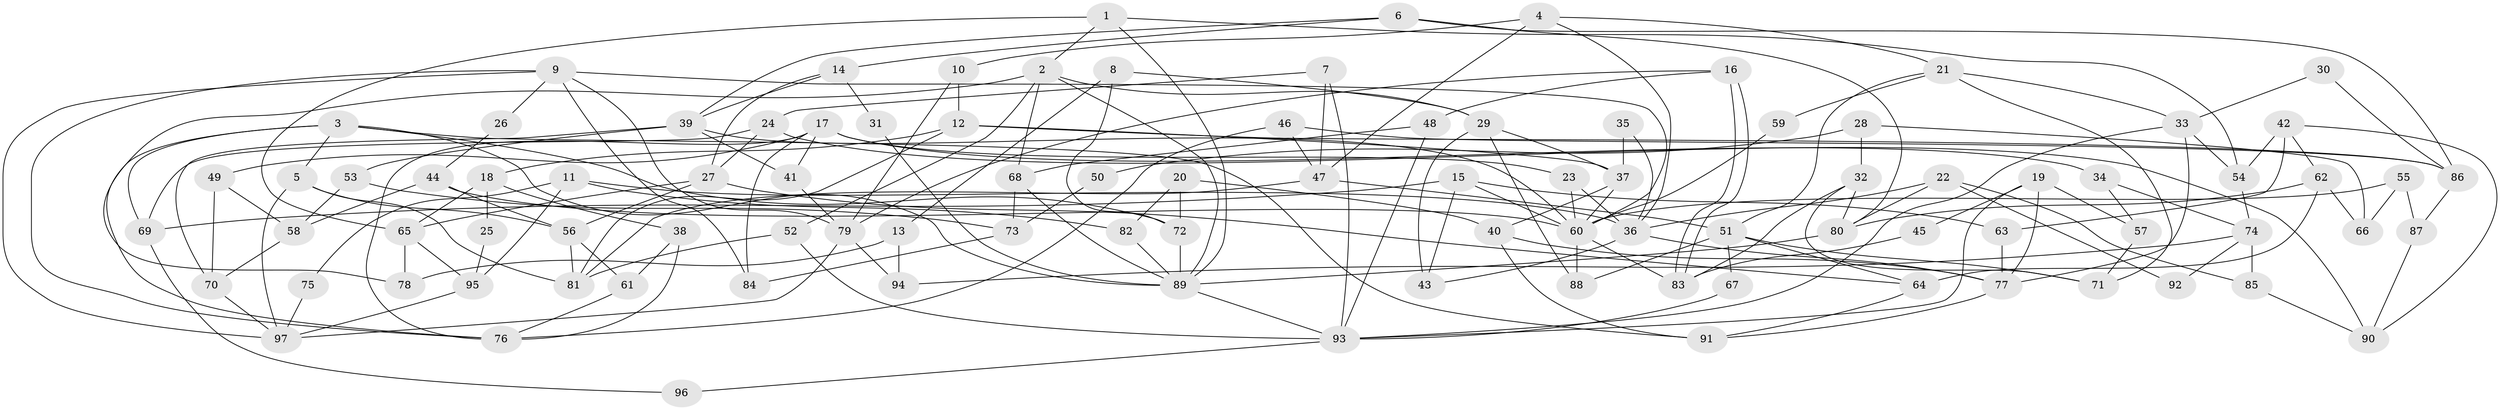 // Generated by graph-tools (version 1.1) at 2025/36/03/09/25 02:36:06]
// undirected, 97 vertices, 194 edges
graph export_dot {
graph [start="1"]
  node [color=gray90,style=filled];
  1;
  2;
  3;
  4;
  5;
  6;
  7;
  8;
  9;
  10;
  11;
  12;
  13;
  14;
  15;
  16;
  17;
  18;
  19;
  20;
  21;
  22;
  23;
  24;
  25;
  26;
  27;
  28;
  29;
  30;
  31;
  32;
  33;
  34;
  35;
  36;
  37;
  38;
  39;
  40;
  41;
  42;
  43;
  44;
  45;
  46;
  47;
  48;
  49;
  50;
  51;
  52;
  53;
  54;
  55;
  56;
  57;
  58;
  59;
  60;
  61;
  62;
  63;
  64;
  65;
  66;
  67;
  68;
  69;
  70;
  71;
  72;
  73;
  74;
  75;
  76;
  77;
  78;
  79;
  80;
  81;
  82;
  83;
  84;
  85;
  86;
  87;
  88;
  89;
  90;
  91;
  92;
  93;
  94;
  95;
  96;
  97;
  1 -- 2;
  1 -- 89;
  1 -- 54;
  1 -- 65;
  2 -- 68;
  2 -- 52;
  2 -- 29;
  2 -- 78;
  2 -- 89;
  3 -- 89;
  3 -- 5;
  3 -- 69;
  3 -- 72;
  3 -- 76;
  3 -- 91;
  4 -- 10;
  4 -- 21;
  4 -- 36;
  4 -- 47;
  5 -- 81;
  5 -- 56;
  5 -- 97;
  6 -- 80;
  6 -- 39;
  6 -- 14;
  6 -- 86;
  7 -- 47;
  7 -- 93;
  7 -- 24;
  8 -- 29;
  8 -- 72;
  8 -- 13;
  9 -- 84;
  9 -- 97;
  9 -- 26;
  9 -- 60;
  9 -- 76;
  9 -- 79;
  10 -- 79;
  10 -- 12;
  11 -- 36;
  11 -- 82;
  11 -- 75;
  11 -- 95;
  12 -- 18;
  12 -- 86;
  12 -- 37;
  12 -- 81;
  13 -- 78;
  13 -- 94;
  14 -- 39;
  14 -- 27;
  14 -- 31;
  15 -- 60;
  15 -- 69;
  15 -- 43;
  15 -- 63;
  16 -- 83;
  16 -- 83;
  16 -- 79;
  16 -- 48;
  17 -- 76;
  17 -- 49;
  17 -- 23;
  17 -- 34;
  17 -- 41;
  17 -- 84;
  18 -- 38;
  18 -- 65;
  18 -- 25;
  19 -- 93;
  19 -- 77;
  19 -- 45;
  19 -- 57;
  20 -- 72;
  20 -- 40;
  20 -- 82;
  21 -- 33;
  21 -- 51;
  21 -- 59;
  21 -- 71;
  22 -- 36;
  22 -- 85;
  22 -- 80;
  22 -- 92;
  23 -- 36;
  23 -- 60;
  24 -- 27;
  24 -- 69;
  24 -- 90;
  25 -- 95;
  26 -- 44;
  27 -- 64;
  27 -- 56;
  27 -- 65;
  28 -- 66;
  28 -- 32;
  28 -- 50;
  29 -- 37;
  29 -- 43;
  29 -- 88;
  30 -- 33;
  30 -- 86;
  31 -- 89;
  32 -- 83;
  32 -- 71;
  32 -- 80;
  33 -- 77;
  33 -- 54;
  33 -- 93;
  34 -- 57;
  34 -- 74;
  35 -- 37;
  35 -- 36;
  36 -- 43;
  36 -- 77;
  37 -- 60;
  37 -- 40;
  38 -- 61;
  38 -- 76;
  39 -- 41;
  39 -- 60;
  39 -- 53;
  39 -- 70;
  40 -- 77;
  40 -- 91;
  41 -- 79;
  42 -- 54;
  42 -- 63;
  42 -- 62;
  42 -- 90;
  44 -- 60;
  44 -- 56;
  44 -- 58;
  45 -- 83;
  46 -- 47;
  46 -- 76;
  46 -- 86;
  47 -- 51;
  47 -- 81;
  48 -- 93;
  48 -- 68;
  49 -- 70;
  49 -- 58;
  50 -- 73;
  51 -- 88;
  51 -- 64;
  51 -- 67;
  51 -- 71;
  52 -- 93;
  52 -- 81;
  53 -- 58;
  53 -- 73;
  54 -- 74;
  55 -- 60;
  55 -- 87;
  55 -- 66;
  56 -- 81;
  56 -- 61;
  57 -- 71;
  58 -- 70;
  59 -- 60;
  60 -- 83;
  60 -- 88;
  61 -- 76;
  62 -- 80;
  62 -- 64;
  62 -- 66;
  63 -- 77;
  64 -- 91;
  65 -- 78;
  65 -- 95;
  67 -- 93;
  68 -- 89;
  68 -- 73;
  69 -- 96;
  70 -- 97;
  72 -- 89;
  73 -- 84;
  74 -- 94;
  74 -- 85;
  74 -- 92;
  75 -- 97;
  77 -- 91;
  79 -- 97;
  79 -- 94;
  80 -- 89;
  82 -- 89;
  85 -- 90;
  86 -- 87;
  87 -- 90;
  89 -- 93;
  93 -- 96;
  95 -- 97;
}
